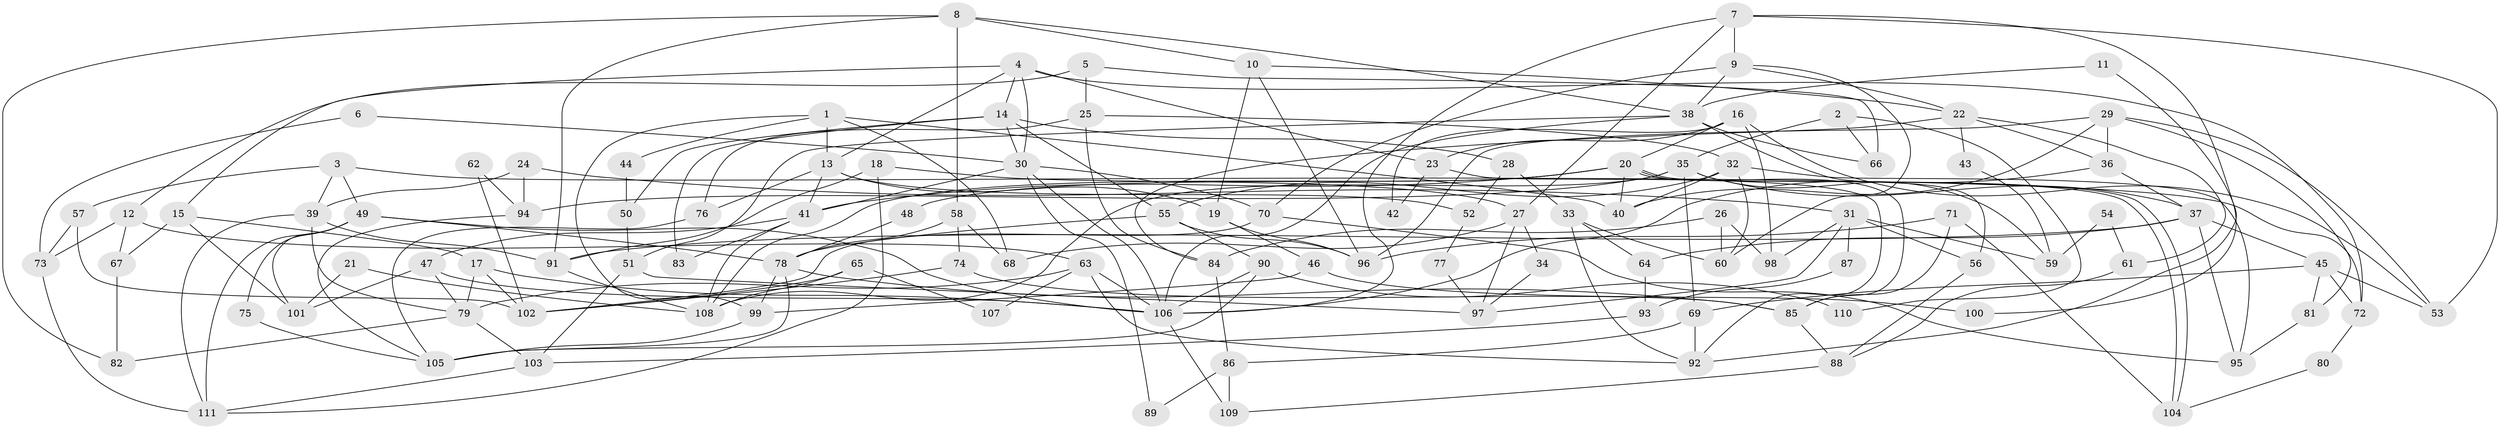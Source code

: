 // Generated by graph-tools (version 1.1) at 2025/02/03/09/25 03:02:09]
// undirected, 111 vertices, 222 edges
graph export_dot {
graph [start="1"]
  node [color=gray90,style=filled];
  1;
  2;
  3;
  4;
  5;
  6;
  7;
  8;
  9;
  10;
  11;
  12;
  13;
  14;
  15;
  16;
  17;
  18;
  19;
  20;
  21;
  22;
  23;
  24;
  25;
  26;
  27;
  28;
  29;
  30;
  31;
  32;
  33;
  34;
  35;
  36;
  37;
  38;
  39;
  40;
  41;
  42;
  43;
  44;
  45;
  46;
  47;
  48;
  49;
  50;
  51;
  52;
  53;
  54;
  55;
  56;
  57;
  58;
  59;
  60;
  61;
  62;
  63;
  64;
  65;
  66;
  67;
  68;
  69;
  70;
  71;
  72;
  73;
  74;
  75;
  76;
  77;
  78;
  79;
  80;
  81;
  82;
  83;
  84;
  85;
  86;
  87;
  88;
  89;
  90;
  91;
  92;
  93;
  94;
  95;
  96;
  97;
  98;
  99;
  100;
  101;
  102;
  103;
  104;
  105;
  106;
  107;
  108;
  109;
  110;
  111;
  1 -- 99;
  1 -- 40;
  1 -- 13;
  1 -- 44;
  1 -- 68;
  2 -- 35;
  2 -- 66;
  2 -- 110;
  3 -- 49;
  3 -- 72;
  3 -- 39;
  3 -- 57;
  4 -- 30;
  4 -- 13;
  4 -- 14;
  4 -- 15;
  4 -- 23;
  4 -- 72;
  5 -- 25;
  5 -- 12;
  5 -- 66;
  6 -- 30;
  6 -- 73;
  7 -- 9;
  7 -- 27;
  7 -- 53;
  7 -- 100;
  7 -- 106;
  8 -- 91;
  8 -- 10;
  8 -- 38;
  8 -- 58;
  8 -- 82;
  9 -- 38;
  9 -- 22;
  9 -- 60;
  9 -- 70;
  10 -- 96;
  10 -- 19;
  10 -- 22;
  11 -- 92;
  11 -- 38;
  12 -- 73;
  12 -- 67;
  12 -- 63;
  13 -- 41;
  13 -- 19;
  13 -- 52;
  13 -- 76;
  14 -- 30;
  14 -- 28;
  14 -- 50;
  14 -- 55;
  14 -- 83;
  15 -- 101;
  15 -- 17;
  15 -- 67;
  16 -- 20;
  16 -- 53;
  16 -- 23;
  16 -- 42;
  16 -- 98;
  17 -- 106;
  17 -- 79;
  17 -- 102;
  18 -- 91;
  18 -- 111;
  18 -- 27;
  19 -- 96;
  19 -- 46;
  20 -- 104;
  20 -- 104;
  20 -- 85;
  20 -- 40;
  20 -- 41;
  20 -- 48;
  20 -- 108;
  21 -- 101;
  21 -- 108;
  22 -- 36;
  22 -- 43;
  22 -- 61;
  22 -- 84;
  23 -- 42;
  23 -- 92;
  24 -- 39;
  24 -- 94;
  24 -- 31;
  25 -- 32;
  25 -- 76;
  25 -- 84;
  26 -- 84;
  26 -- 98;
  26 -- 60;
  27 -- 68;
  27 -- 34;
  27 -- 97;
  28 -- 33;
  28 -- 52;
  29 -- 81;
  29 -- 36;
  29 -- 40;
  29 -- 53;
  29 -- 96;
  30 -- 106;
  30 -- 41;
  30 -- 70;
  30 -- 89;
  31 -- 97;
  31 -- 56;
  31 -- 59;
  31 -- 87;
  31 -- 98;
  32 -- 40;
  32 -- 60;
  32 -- 55;
  32 -- 95;
  33 -- 60;
  33 -- 92;
  33 -- 64;
  34 -- 97;
  35 -- 69;
  35 -- 108;
  35 -- 37;
  35 -- 59;
  35 -- 94;
  36 -- 37;
  36 -- 106;
  37 -- 95;
  37 -- 45;
  37 -- 64;
  37 -- 91;
  38 -- 106;
  38 -- 51;
  38 -- 56;
  38 -- 66;
  39 -- 79;
  39 -- 91;
  39 -- 111;
  41 -- 108;
  41 -- 47;
  41 -- 83;
  43 -- 59;
  44 -- 50;
  45 -- 53;
  45 -- 69;
  45 -- 72;
  45 -- 81;
  46 -- 99;
  46 -- 100;
  47 -- 79;
  47 -- 101;
  47 -- 106;
  48 -- 78;
  49 -- 106;
  49 -- 78;
  49 -- 75;
  49 -- 101;
  49 -- 111;
  50 -- 51;
  51 -- 103;
  51 -- 97;
  52 -- 77;
  54 -- 61;
  54 -- 59;
  55 -- 78;
  55 -- 90;
  55 -- 96;
  56 -- 88;
  57 -- 102;
  57 -- 73;
  58 -- 74;
  58 -- 68;
  58 -- 78;
  61 -- 88;
  62 -- 102;
  62 -- 94;
  63 -- 106;
  63 -- 79;
  63 -- 92;
  63 -- 107;
  64 -- 93;
  65 -- 102;
  65 -- 108;
  65 -- 107;
  67 -- 82;
  69 -- 92;
  69 -- 86;
  70 -- 95;
  70 -- 102;
  71 -- 96;
  71 -- 85;
  71 -- 104;
  72 -- 80;
  73 -- 111;
  74 -- 102;
  74 -- 85;
  75 -- 105;
  76 -- 105;
  77 -- 97;
  78 -- 85;
  78 -- 99;
  78 -- 105;
  79 -- 82;
  79 -- 103;
  80 -- 104;
  81 -- 95;
  84 -- 86;
  85 -- 88;
  86 -- 89;
  86 -- 109;
  87 -- 93;
  88 -- 109;
  90 -- 106;
  90 -- 105;
  90 -- 110;
  91 -- 108;
  93 -- 103;
  94 -- 105;
  99 -- 105;
  103 -- 111;
  106 -- 109;
}
